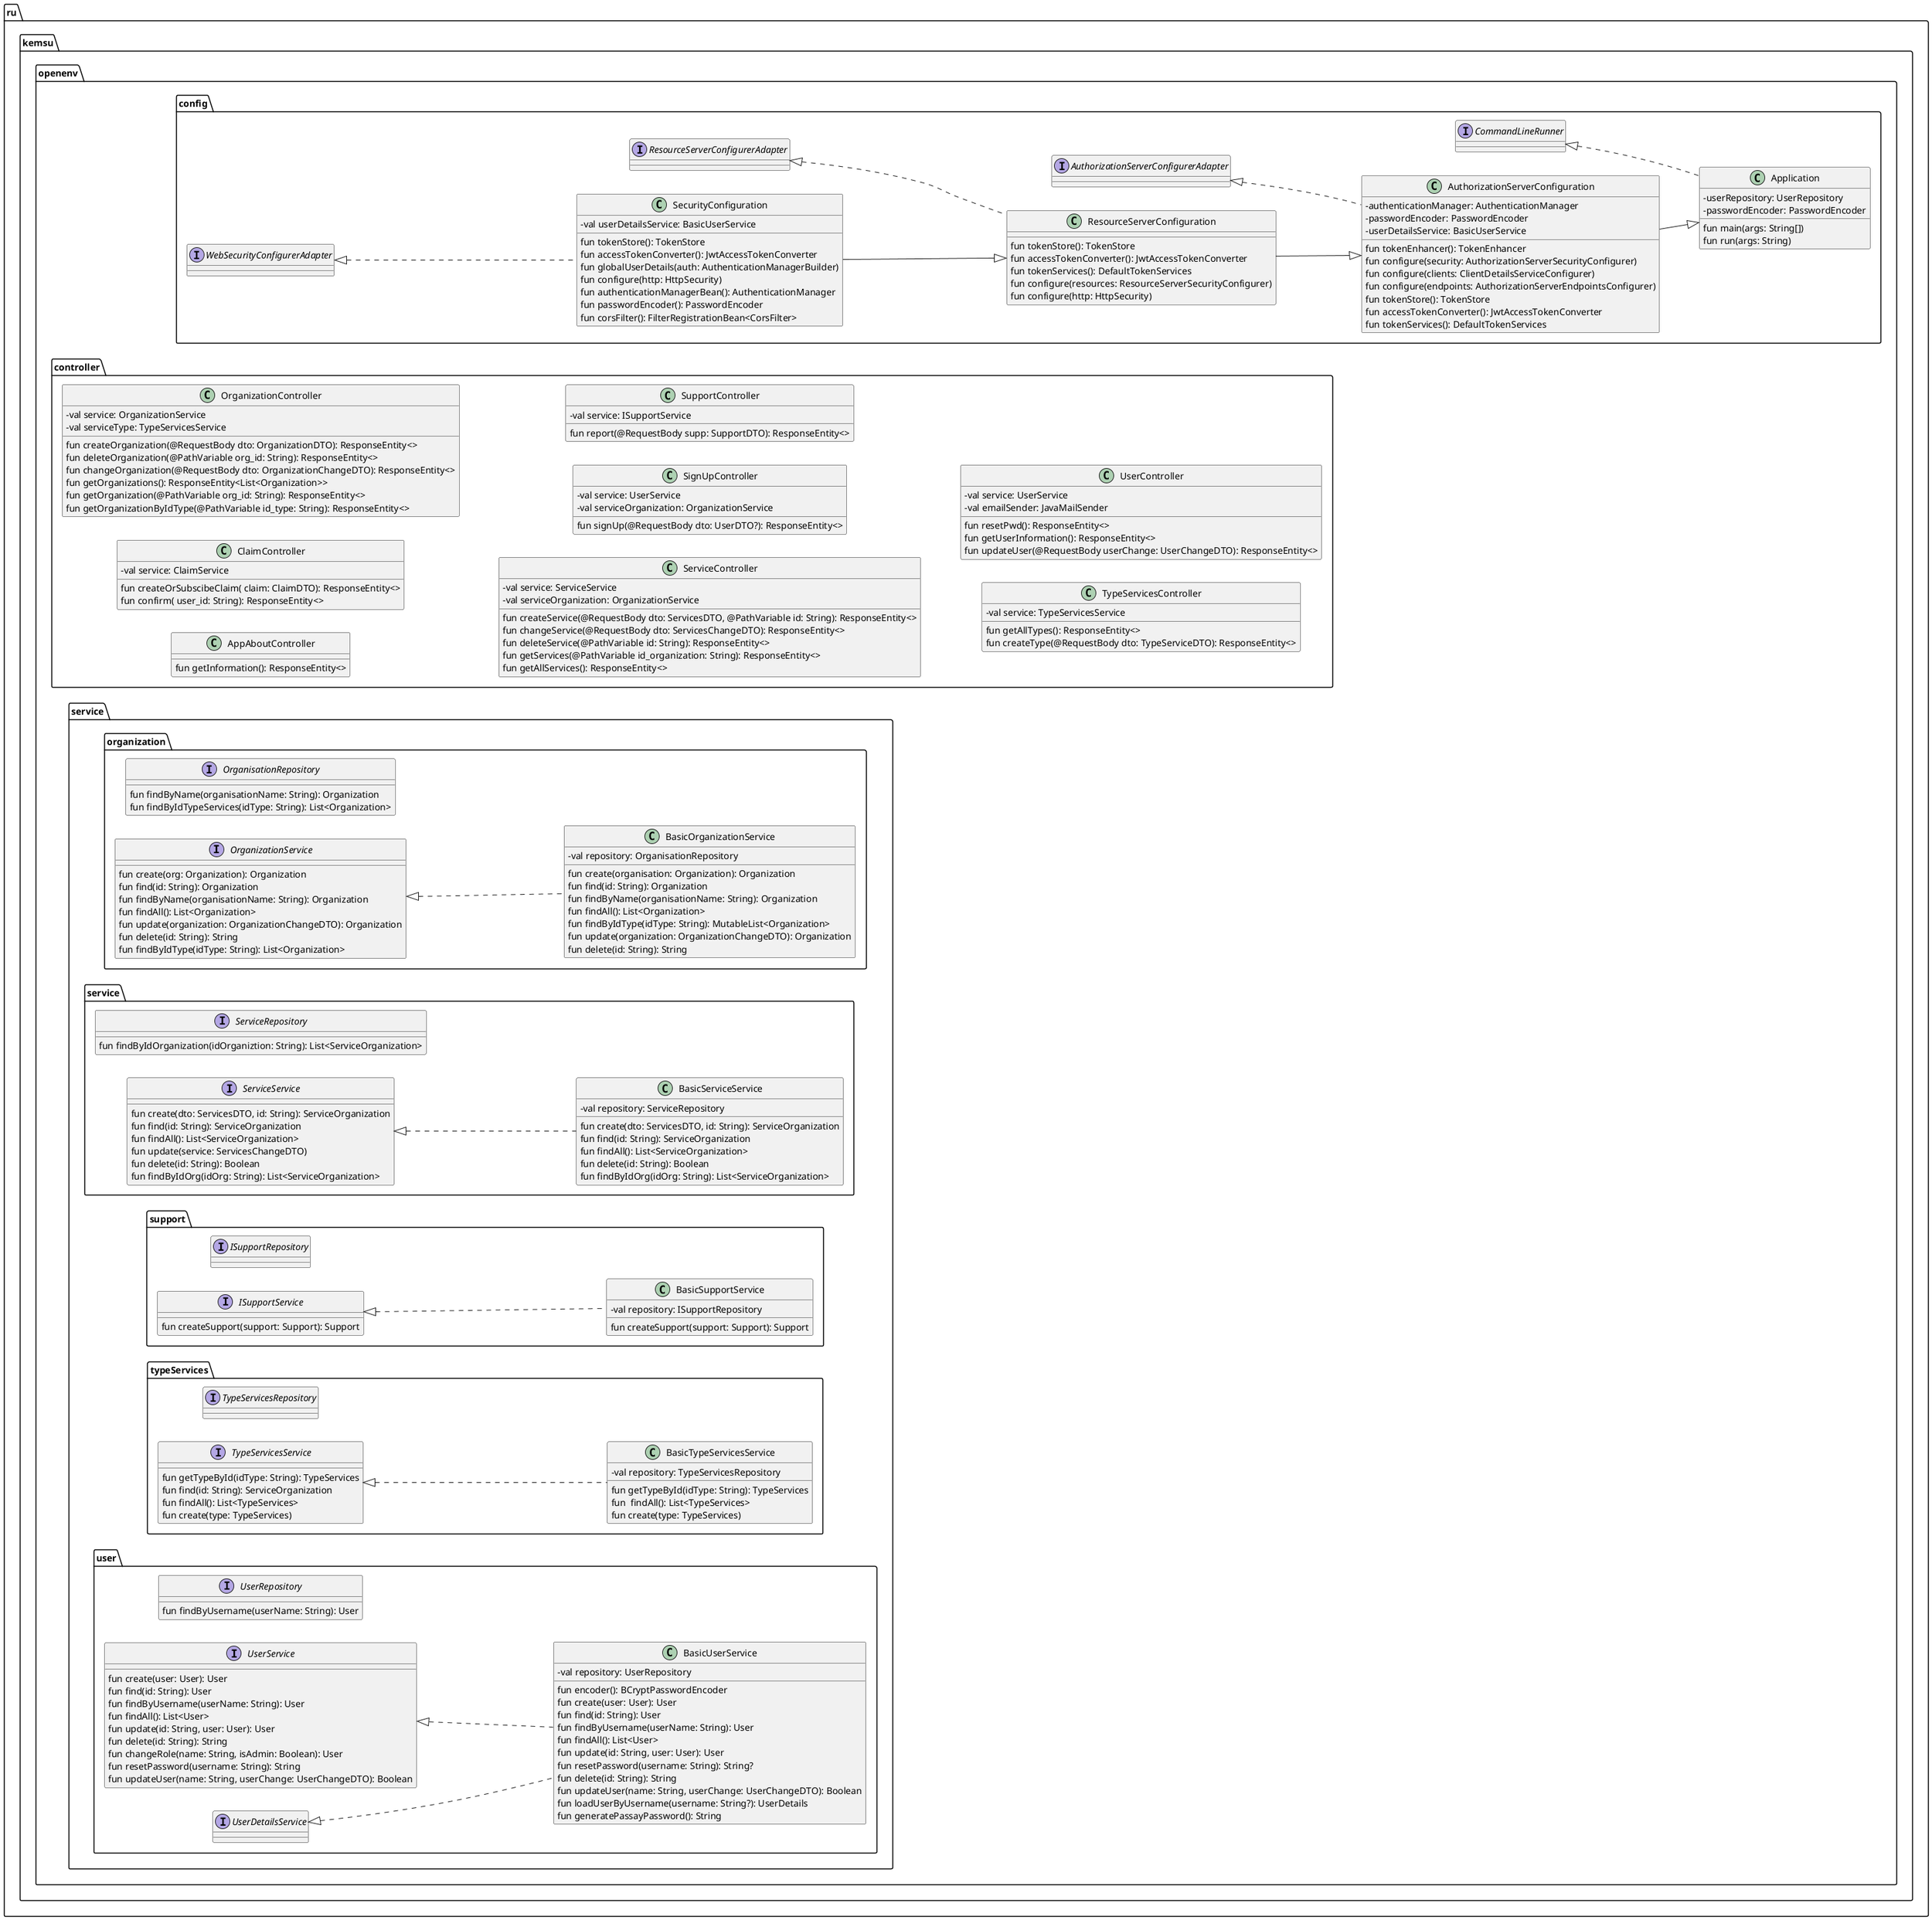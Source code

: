 @startuml
skinparam classAttributeIconSize 0
package ru.kemsu.openenv.config {
left to right direction
class AuthorizationServerConfiguration implements AuthorizationServerConfigurerAdapter{
 -  authenticationManager: AuthenticationManager
 -  passwordEncoder: PasswordEncoder
 -  userDetailsService: BasicUserService
 fun tokenEnhancer(): TokenEnhancer
 fun configure(security: AuthorizationServerSecurityConfigurer)
  fun configure(clients: ClientDetailsServiceConfigurer)
  fun configure(endpoints: AuthorizationServerEndpointsConfigurer)
  fun tokenStore(): TokenStore
  fun accessTokenConverter(): JwtAccessTokenConverter
  fun tokenServices(): DefaultTokenServices
  }

AuthorizationServerConfiguration --|> Application
class Application implements CommandLineRunner {
 - userRepository: UserRepository
 - passwordEncoder: PasswordEncoder
 fun main(args: String[])
 fun run(args: String)
}

ResourceServerConfiguration --|> AuthorizationServerConfiguration
class ResourceServerConfiguration implements ResourceServerConfigurerAdapter {
fun tokenStore(): TokenStore
fun accessTokenConverter(): JwtAccessTokenConverter
fun tokenServices(): DefaultTokenServices
fun configure(resources: ResourceServerSecurityConfigurer)
fun configure(http: HttpSecurity)
}

SecurityConfiguration --|> ResourceServerConfiguration
class SecurityConfiguration implements WebSecurityConfigurerAdapter {
fun tokenStore(): TokenStore
fun accessTokenConverter(): JwtAccessTokenConverter
- val userDetailsService: BasicUserService
fun globalUserDetails(auth: AuthenticationManagerBuilder)
fun configure(http: HttpSecurity)
fun authenticationManagerBean(): AuthenticationManager
fun passwordEncoder(): PasswordEncoder
fun corsFilter(): FilterRegistrationBean<CorsFilter>
}
}

package ru.kemsu.openenv.controller {

class AppAboutController {
      fun getInformation(): ResponseEntity<>
  }
  class ClaimController {
       - val service: ClaimService
      fun createOrSubscibeClaim( claim: ClaimDTO): ResponseEntity<>
      fun confirm( user_id: String): ResponseEntity<>
   }

   class OrganizationController {
   -val service: OrganizationService
     - val serviceType: TypeServicesService
   fun createOrganization(@RequestBody dto: OrganizationDTO): ResponseEntity<>
   fun deleteOrganization(@PathVariable org_id: String): ResponseEntity<>
   fun changeOrganization(@RequestBody dto: OrganizationChangeDTO): ResponseEntity<>
   fun getOrganizations(): ResponseEntity<List<Organization>>
   fun getOrganization(@PathVariable org_id: String): ResponseEntity<>
   fun getOrganizationByIdType(@PathVariable id_type: String): ResponseEntity<>
  }

class ServiceController {
  -val service: ServiceService
  -val serviceOrganization: OrganizationService
  fun createService(@RequestBody dto: ServicesDTO, @PathVariable id: String): ResponseEntity<>
  fun changeService(@RequestBody dto: ServicesChangeDTO): ResponseEntity<>
  fun deleteService(@PathVariable id: String): ResponseEntity<>
  fun getServices(@PathVariable id_organization: String): ResponseEntity<>
  fun getAllServices(): ResponseEntity<>
 }

class SignUpController {
  -val service: UserService
  -val serviceOrganization: OrganizationService
  fun signUp(@RequestBody dto: UserDTO?): ResponseEntity<>
 }
 class SupportController {
  -val service: ISupportService
  fun report(@RequestBody supp: SupportDTO): ResponseEntity<>
 }
 class TypeServicesController {
  -val service: TypeServicesService
  fun getAllTypes(): ResponseEntity<>
  fun createType(@RequestBody dto: TypeServiceDTO): ResponseEntity<>
 }
class UserController {
  - val service: UserService
  - val emailSender: JavaMailSender
  fun resetPwd(): ResponseEntity<>
  fun getUserInformation(): ResponseEntity<>
  fun updateUser(@RequestBody userChange: UserChangeDTO): ResponseEntity<>
 }

}


package ru.kemsu.openenv.service.organization {
 interface OrganisationRepository {
   fun findByName(organisationName: String): Organization
   fun findByIdTypeServices(idType: String): List<Organization>
   }


interface OrganizationService {
         fun create(org: Organization): Organization
         fun find(id: String): Organization
         fun findByName(organisationName: String): Organization
         fun findAll(): List<Organization>
             fun update(organization: OrganizationChangeDTO): Organization
             fun delete(id: String): String
             fun findByIdType(idType: String): List<Organization>
         }
class BasicOrganizationService implements OrganizationService {
       - val repository: OrganisationRepository
       fun create(organisation: Organization): Organization
       fun find(id: String): Organization
       fun findByName(organisationName: String): Organization
       fun findAll(): List<Organization>
           fun findByIdType(idType: String): MutableList<Organization>
               fun update(organization: OrganizationChangeDTO): Organization
      fun delete(id: String): String
      }
}

package ru.kemsu.openenv.service.service {

  interface ServiceRepository {
    fun findByIdOrganization(idOrganiztion: String): List<ServiceOrganization>
  }

interface ServiceService {
          fun create(dto: ServicesDTO, id: String): ServiceOrganization
          fun find(id: String): ServiceOrganization
          fun findAll(): List<ServiceOrganization>
          fun update(service: ServicesChangeDTO)
              fun delete(id: String): Boolean
             fun findByIdOrg(idOrg: String): List<ServiceOrganization>
          }
class BasicServiceService implements ServiceService {
        - val repository: ServiceRepository
        fun create(dto: ServicesDTO, id: String): ServiceOrganization
        fun find(id: String): ServiceOrganization
        fun findAll(): List<ServiceOrganization>
        fun delete(id: String): Boolean
            fun findByIdOrg(idOrg: String): List<ServiceOrganization>
       }
}

       package ru.kemsu.openenv.service.support {
        interface ISupportRepository {
          }
       interface ISupportService {
                fun createSupport(support: Support): Support
               }
        class BasicSupportService implements ISupportService {
               - val repository: ISupportRepository
               fun createSupport(support: Support): Support
              }
     }

    package ru.kemsu.openenv.service.typeServices {

interface TypeServicesRepository {
   }
interface TypeServicesService {
           fun getTypeById(idType: String): TypeServices
           fun find(id: String): ServiceOrganization
           fun findAll(): List<TypeServices>
              fun create(type: TypeServices)
           }
class BasicTypeServicesService implements TypeServicesService{
        - val repository: TypeServicesRepository
         fun getTypeById(idType: String): TypeServices
       fun  findAll(): List<TypeServices>
         fun create(type: TypeServices)
       }
}
       package ru.kemsu.openenv.service.user {
       interface UserRepository {
                fun findByUsername(userName: String): User
          }
       interface UserService {
                   fun create(user: User): User
                   fun find(id: String): User
                   fun findByUsername(userName: String): User
                   fun findAll(): List<User>
                       fun update(id: String, user: User): User
                 fun delete(id: String): String
                 fun changeRole(name: String, isAdmin: Boolean): User
                 fun resetPassword(username: String): String
                 fun updateUser(name: String, userChange: UserChangeDTO): Boolean

                   }
       class BasicUserService implements UserService, UserDetailsService {
                - val repository: UserRepository
                 fun encoder(): BCryptPasswordEncoder
                 fun create(user: User): User
                 fun find(id: String): User
                 fun findByUsername(userName: String): User
                 fun findAll(): List<User>
                     fun update(id: String, user: User): User
                     fun resetPassword(username: String): String?
                    fun delete(id: String): String
                    fun updateUser(name: String, userChange: UserChangeDTO): Boolean
               fun loadUserByUsername(username: String?): UserDetails
               fun generatePassayPassword(): String
               }

       }
@enduml